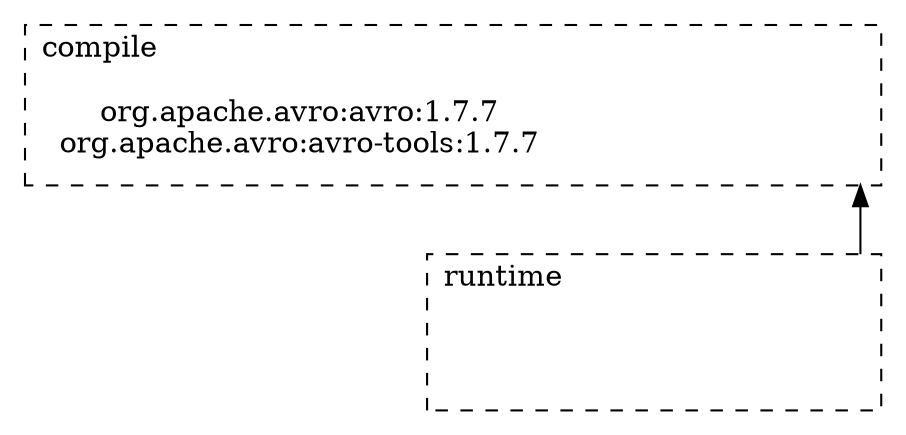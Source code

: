 digraph runtime {
graph[rankdir=BT,compound=true,nodesep=2,ranksep=1];
subgraph cluster_runtime {
graph[rankdir=TB,style=dashed,label=runtime,labelloc=b,labeljust=l,labelstyle=bold];
runtime [shape=point,style=invis];
node[color=none,shape=plaintext];
"";
}
subgraph cluster_runtime {
graph[rankdir=TB,style=dashed,label=runtime,labelloc=b,labeljust=l,labelstyle=bold];
runtime [shape=point,style=invis];
node[color=none,shape=plaintext];
"";
}
runtime -> compile [ltail=cluster_runtime,lhead=cluster_compile];
subgraph cluster_compile {
graph[rankdir=TB,style=dashed,label=compile,labelloc=b,labeljust=l,labelstyle=bold];
compile [shape=point,style=invis];
node[color=none,shape=plaintext];
"org.apache.avro:avro:1.7.7\norg.apache.avro:avro-tools:1.7.7";
}
}
